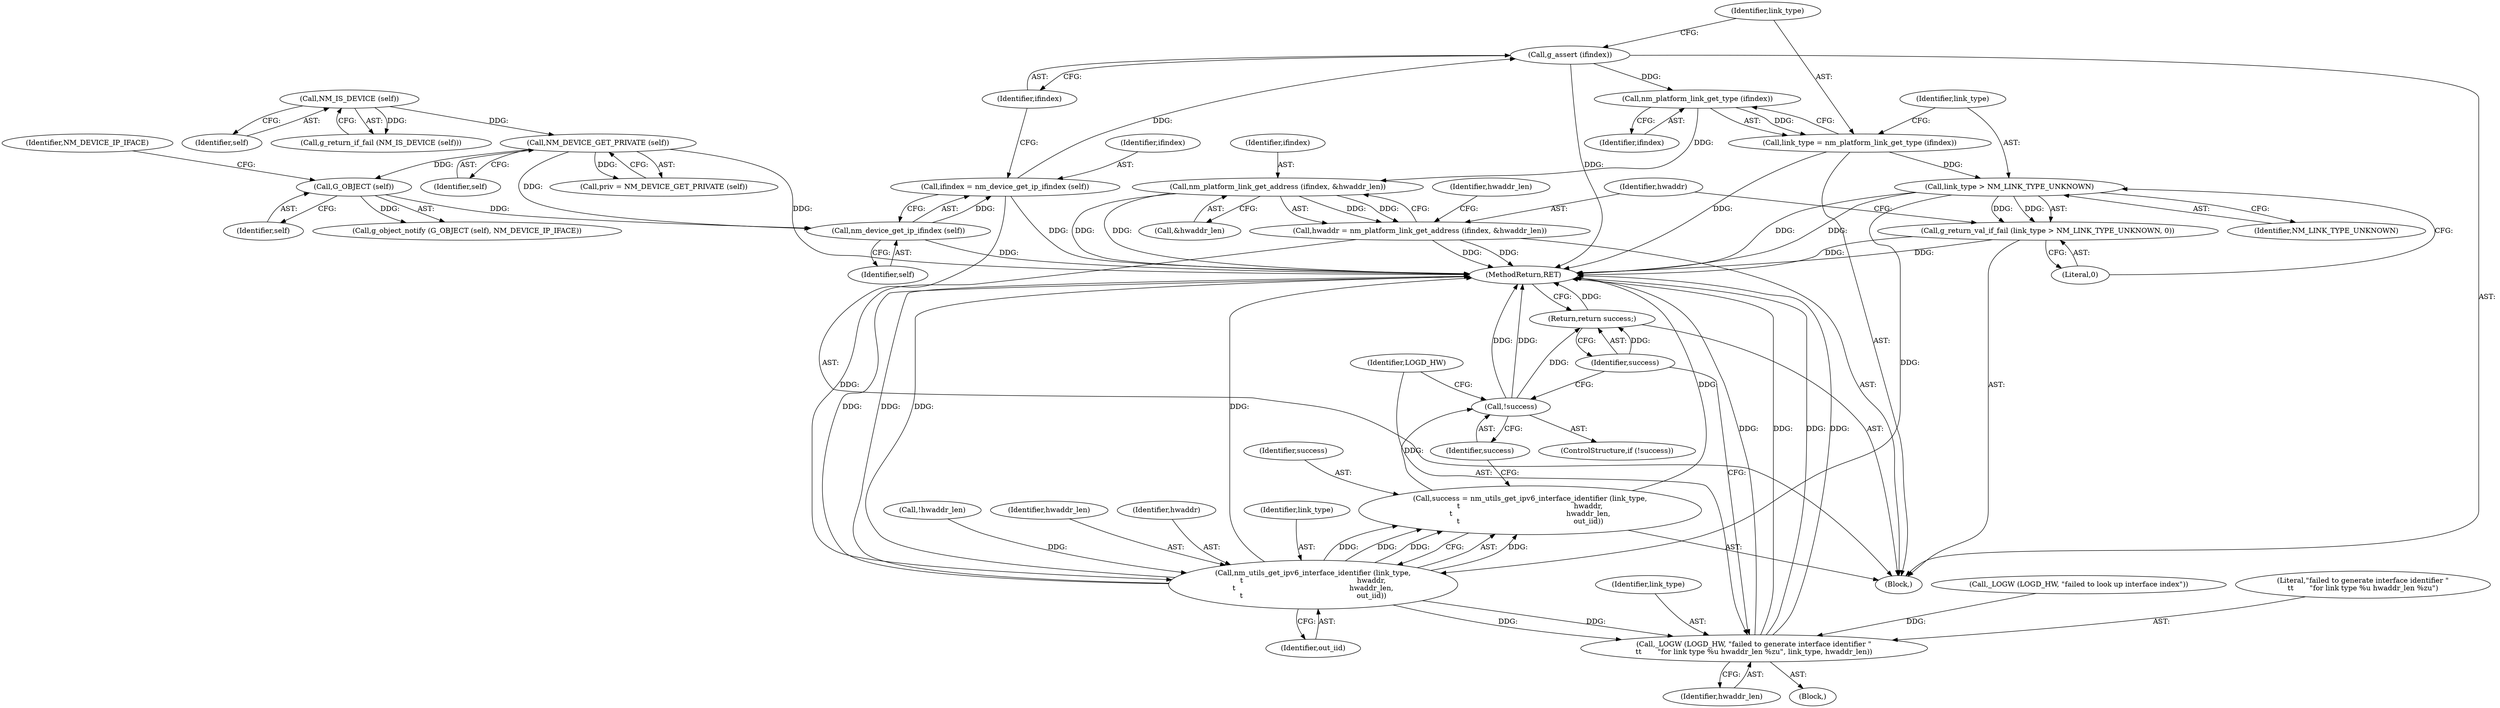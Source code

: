 digraph "0_NetworkManager_d5fc88e573fa58b93034b04d35a2454f5d28cad9@API" {
"1000528" [label="(Call,g_assert (ifindex))"];
"1000524" [label="(Call,ifindex = nm_device_get_ip_ifindex (self))"];
"1000526" [label="(Call,nm_device_get_ip_ifindex (self))"];
"1000428" [label="(Call,NM_DEVICE_GET_PRIVATE (self))"];
"1000424" [label="(Call,NM_IS_DEVICE (self))"];
"1000507" [label="(Call,G_OBJECT (self))"];
"1000532" [label="(Call,nm_platform_link_get_type (ifindex))"];
"1000530" [label="(Call,link_type = nm_platform_link_get_type (ifindex))"];
"1000535" [label="(Call,link_type > NM_LINK_TYPE_UNKNOWN)"];
"1000534" [label="(Call,g_return_val_if_fail (link_type > NM_LINK_TYPE_UNKNOWN, 0))"];
"1000552" [label="(Call,nm_utils_get_ipv6_interface_identifier (link_type,\n\t                                                  hwaddr,\n\t                                                  hwaddr_len,\n\t                                                  out_iid))"];
"1000550" [label="(Call,success = nm_utils_get_ipv6_interface_identifier (link_type,\n\t                                                  hwaddr,\n\t                                                  hwaddr_len,\n\t                                                  out_iid))"];
"1000558" [label="(Call,!success)"];
"1000566" [label="(Return,return success;)"];
"1000561" [label="(Call,_LOGW (LOGD_HW, \"failed to generate interface identifier \"\n\t\t       \"for link type %u hwaddr_len %zu\", link_type, hwaddr_len))"];
"1000541" [label="(Call,nm_platform_link_get_address (ifindex, &hwaddr_len))"];
"1000539" [label="(Call,hwaddr = nm_platform_link_get_address (ifindex, &hwaddr_len))"];
"1000529" [label="(Identifier,ifindex)"];
"1000553" [label="(Identifier,link_type)"];
"1000550" [label="(Call,success = nm_utils_get_ipv6_interface_identifier (link_type,\n\t                                                  hwaddr,\n\t                                                  hwaddr_len,\n\t                                                  out_iid))"];
"1000512" [label="(Block,)"];
"1000524" [label="(Call,ifindex = nm_device_get_ip_ifindex (self))"];
"1000528" [label="(Call,g_assert (ifindex))"];
"1000429" [label="(Identifier,self)"];
"1000552" [label="(Call,nm_utils_get_ipv6_interface_identifier (link_type,\n\t                                                  hwaddr,\n\t                                                  hwaddr_len,\n\t                                                  out_iid))"];
"1000533" [label="(Identifier,ifindex)"];
"1000558" [label="(Call,!success)"];
"1000559" [label="(Identifier,success)"];
"1000565" [label="(Identifier,hwaddr_len)"];
"1000556" [label="(Identifier,out_iid)"];
"1000426" [label="(Call,priv = NM_DEVICE_GET_PRIVATE (self))"];
"1000526" [label="(Call,nm_device_get_ip_ifindex (self))"];
"1000506" [label="(Call,g_object_notify (G_OBJECT (self), NM_DEVICE_IP_IFACE))"];
"1000527" [label="(Identifier,self)"];
"1000508" [label="(Identifier,self)"];
"1000561" [label="(Call,_LOGW (LOGD_HW, \"failed to generate interface identifier \"\n\t\t       \"for link type %u hwaddr_len %zu\", link_type, hwaddr_len))"];
"1000542" [label="(Identifier,ifindex)"];
"1000551" [label="(Identifier,success)"];
"1000562" [label="(Identifier,LOGD_HW)"];
"1000538" [label="(Literal,0)"];
"1000509" [label="(Identifier,NM_DEVICE_IP_IFACE)"];
"1000543" [label="(Call,&hwaddr_len)"];
"1000493" [label="(Call,_LOGW (LOGD_HW, \"failed to look up interface index\"))"];
"1000541" [label="(Call,nm_platform_link_get_address (ifindex, &hwaddr_len))"];
"1000560" [label="(Block,)"];
"1000537" [label="(Identifier,NM_LINK_TYPE_UNKNOWN)"];
"1000563" [label="(Literal,\"failed to generate interface identifier \"\n\t\t       \"for link type %u hwaddr_len %zu\")"];
"1000546" [label="(Call,!hwaddr_len)"];
"1000536" [label="(Identifier,link_type)"];
"1000535" [label="(Call,link_type > NM_LINK_TYPE_UNKNOWN)"];
"1000557" [label="(ControlStructure,if (!success))"];
"1000566" [label="(Return,return success;)"];
"1000425" [label="(Identifier,self)"];
"1000555" [label="(Identifier,hwaddr_len)"];
"1000424" [label="(Call,NM_IS_DEVICE (self))"];
"1000534" [label="(Call,g_return_val_if_fail (link_type > NM_LINK_TYPE_UNKNOWN, 0))"];
"1000530" [label="(Call,link_type = nm_platform_link_get_type (ifindex))"];
"1000428" [label="(Call,NM_DEVICE_GET_PRIVATE (self))"];
"1000525" [label="(Identifier,ifindex)"];
"1000507" [label="(Call,G_OBJECT (self))"];
"1000540" [label="(Identifier,hwaddr)"];
"1000564" [label="(Identifier,link_type)"];
"1000567" [label="(Identifier,success)"];
"1000554" [label="(Identifier,hwaddr)"];
"1007368" [label="(MethodReturn,RET)"];
"1000539" [label="(Call,hwaddr = nm_platform_link_get_address (ifindex, &hwaddr_len))"];
"1000547" [label="(Identifier,hwaddr_len)"];
"1000423" [label="(Call,g_return_if_fail (NM_IS_DEVICE (self)))"];
"1000532" [label="(Call,nm_platform_link_get_type (ifindex))"];
"1000531" [label="(Identifier,link_type)"];
"1000528" -> "1000512"  [label="AST: "];
"1000528" -> "1000529"  [label="CFG: "];
"1000529" -> "1000528"  [label="AST: "];
"1000531" -> "1000528"  [label="CFG: "];
"1000528" -> "1007368"  [label="DDG: "];
"1000524" -> "1000528"  [label="DDG: "];
"1000528" -> "1000532"  [label="DDG: "];
"1000524" -> "1000512"  [label="AST: "];
"1000524" -> "1000526"  [label="CFG: "];
"1000525" -> "1000524"  [label="AST: "];
"1000526" -> "1000524"  [label="AST: "];
"1000529" -> "1000524"  [label="CFG: "];
"1000524" -> "1007368"  [label="DDG: "];
"1000526" -> "1000524"  [label="DDG: "];
"1000526" -> "1000527"  [label="CFG: "];
"1000527" -> "1000526"  [label="AST: "];
"1000526" -> "1007368"  [label="DDG: "];
"1000428" -> "1000526"  [label="DDG: "];
"1000507" -> "1000526"  [label="DDG: "];
"1000428" -> "1000426"  [label="AST: "];
"1000428" -> "1000429"  [label="CFG: "];
"1000429" -> "1000428"  [label="AST: "];
"1000426" -> "1000428"  [label="CFG: "];
"1000428" -> "1007368"  [label="DDG: "];
"1000428" -> "1000426"  [label="DDG: "];
"1000424" -> "1000428"  [label="DDG: "];
"1000428" -> "1000507"  [label="DDG: "];
"1000424" -> "1000423"  [label="AST: "];
"1000424" -> "1000425"  [label="CFG: "];
"1000425" -> "1000424"  [label="AST: "];
"1000423" -> "1000424"  [label="CFG: "];
"1000424" -> "1000423"  [label="DDG: "];
"1000507" -> "1000506"  [label="AST: "];
"1000507" -> "1000508"  [label="CFG: "];
"1000508" -> "1000507"  [label="AST: "];
"1000509" -> "1000507"  [label="CFG: "];
"1000507" -> "1000506"  [label="DDG: "];
"1000532" -> "1000530"  [label="AST: "];
"1000532" -> "1000533"  [label="CFG: "];
"1000533" -> "1000532"  [label="AST: "];
"1000530" -> "1000532"  [label="CFG: "];
"1000532" -> "1000530"  [label="DDG: "];
"1000532" -> "1000541"  [label="DDG: "];
"1000530" -> "1000512"  [label="AST: "];
"1000531" -> "1000530"  [label="AST: "];
"1000536" -> "1000530"  [label="CFG: "];
"1000530" -> "1007368"  [label="DDG: "];
"1000530" -> "1000535"  [label="DDG: "];
"1000535" -> "1000534"  [label="AST: "];
"1000535" -> "1000537"  [label="CFG: "];
"1000536" -> "1000535"  [label="AST: "];
"1000537" -> "1000535"  [label="AST: "];
"1000538" -> "1000535"  [label="CFG: "];
"1000535" -> "1007368"  [label="DDG: "];
"1000535" -> "1007368"  [label="DDG: "];
"1000535" -> "1000534"  [label="DDG: "];
"1000535" -> "1000534"  [label="DDG: "];
"1000535" -> "1000552"  [label="DDG: "];
"1000534" -> "1000512"  [label="AST: "];
"1000534" -> "1000538"  [label="CFG: "];
"1000538" -> "1000534"  [label="AST: "];
"1000540" -> "1000534"  [label="CFG: "];
"1000534" -> "1007368"  [label="DDG: "];
"1000534" -> "1007368"  [label="DDG: "];
"1000552" -> "1000550"  [label="AST: "];
"1000552" -> "1000556"  [label="CFG: "];
"1000553" -> "1000552"  [label="AST: "];
"1000554" -> "1000552"  [label="AST: "];
"1000555" -> "1000552"  [label="AST: "];
"1000556" -> "1000552"  [label="AST: "];
"1000550" -> "1000552"  [label="CFG: "];
"1000552" -> "1007368"  [label="DDG: "];
"1000552" -> "1007368"  [label="DDG: "];
"1000552" -> "1007368"  [label="DDG: "];
"1000552" -> "1007368"  [label="DDG: "];
"1000552" -> "1000550"  [label="DDG: "];
"1000552" -> "1000550"  [label="DDG: "];
"1000552" -> "1000550"  [label="DDG: "];
"1000552" -> "1000550"  [label="DDG: "];
"1000539" -> "1000552"  [label="DDG: "];
"1000546" -> "1000552"  [label="DDG: "];
"1000552" -> "1000561"  [label="DDG: "];
"1000552" -> "1000561"  [label="DDG: "];
"1000550" -> "1000512"  [label="AST: "];
"1000551" -> "1000550"  [label="AST: "];
"1000559" -> "1000550"  [label="CFG: "];
"1000550" -> "1007368"  [label="DDG: "];
"1000550" -> "1000558"  [label="DDG: "];
"1000558" -> "1000557"  [label="AST: "];
"1000558" -> "1000559"  [label="CFG: "];
"1000559" -> "1000558"  [label="AST: "];
"1000562" -> "1000558"  [label="CFG: "];
"1000567" -> "1000558"  [label="CFG: "];
"1000558" -> "1007368"  [label="DDG: "];
"1000558" -> "1007368"  [label="DDG: "];
"1000558" -> "1000566"  [label="DDG: "];
"1000566" -> "1000512"  [label="AST: "];
"1000566" -> "1000567"  [label="CFG: "];
"1000567" -> "1000566"  [label="AST: "];
"1007368" -> "1000566"  [label="CFG: "];
"1000566" -> "1007368"  [label="DDG: "];
"1000567" -> "1000566"  [label="DDG: "];
"1000561" -> "1000560"  [label="AST: "];
"1000561" -> "1000565"  [label="CFG: "];
"1000562" -> "1000561"  [label="AST: "];
"1000563" -> "1000561"  [label="AST: "];
"1000564" -> "1000561"  [label="AST: "];
"1000565" -> "1000561"  [label="AST: "];
"1000567" -> "1000561"  [label="CFG: "];
"1000561" -> "1007368"  [label="DDG: "];
"1000561" -> "1007368"  [label="DDG: "];
"1000561" -> "1007368"  [label="DDG: "];
"1000561" -> "1007368"  [label="DDG: "];
"1000493" -> "1000561"  [label="DDG: "];
"1000541" -> "1000539"  [label="AST: "];
"1000541" -> "1000543"  [label="CFG: "];
"1000542" -> "1000541"  [label="AST: "];
"1000543" -> "1000541"  [label="AST: "];
"1000539" -> "1000541"  [label="CFG: "];
"1000541" -> "1007368"  [label="DDG: "];
"1000541" -> "1007368"  [label="DDG: "];
"1000541" -> "1000539"  [label="DDG: "];
"1000541" -> "1000539"  [label="DDG: "];
"1000539" -> "1000512"  [label="AST: "];
"1000540" -> "1000539"  [label="AST: "];
"1000547" -> "1000539"  [label="CFG: "];
"1000539" -> "1007368"  [label="DDG: "];
"1000539" -> "1007368"  [label="DDG: "];
}
